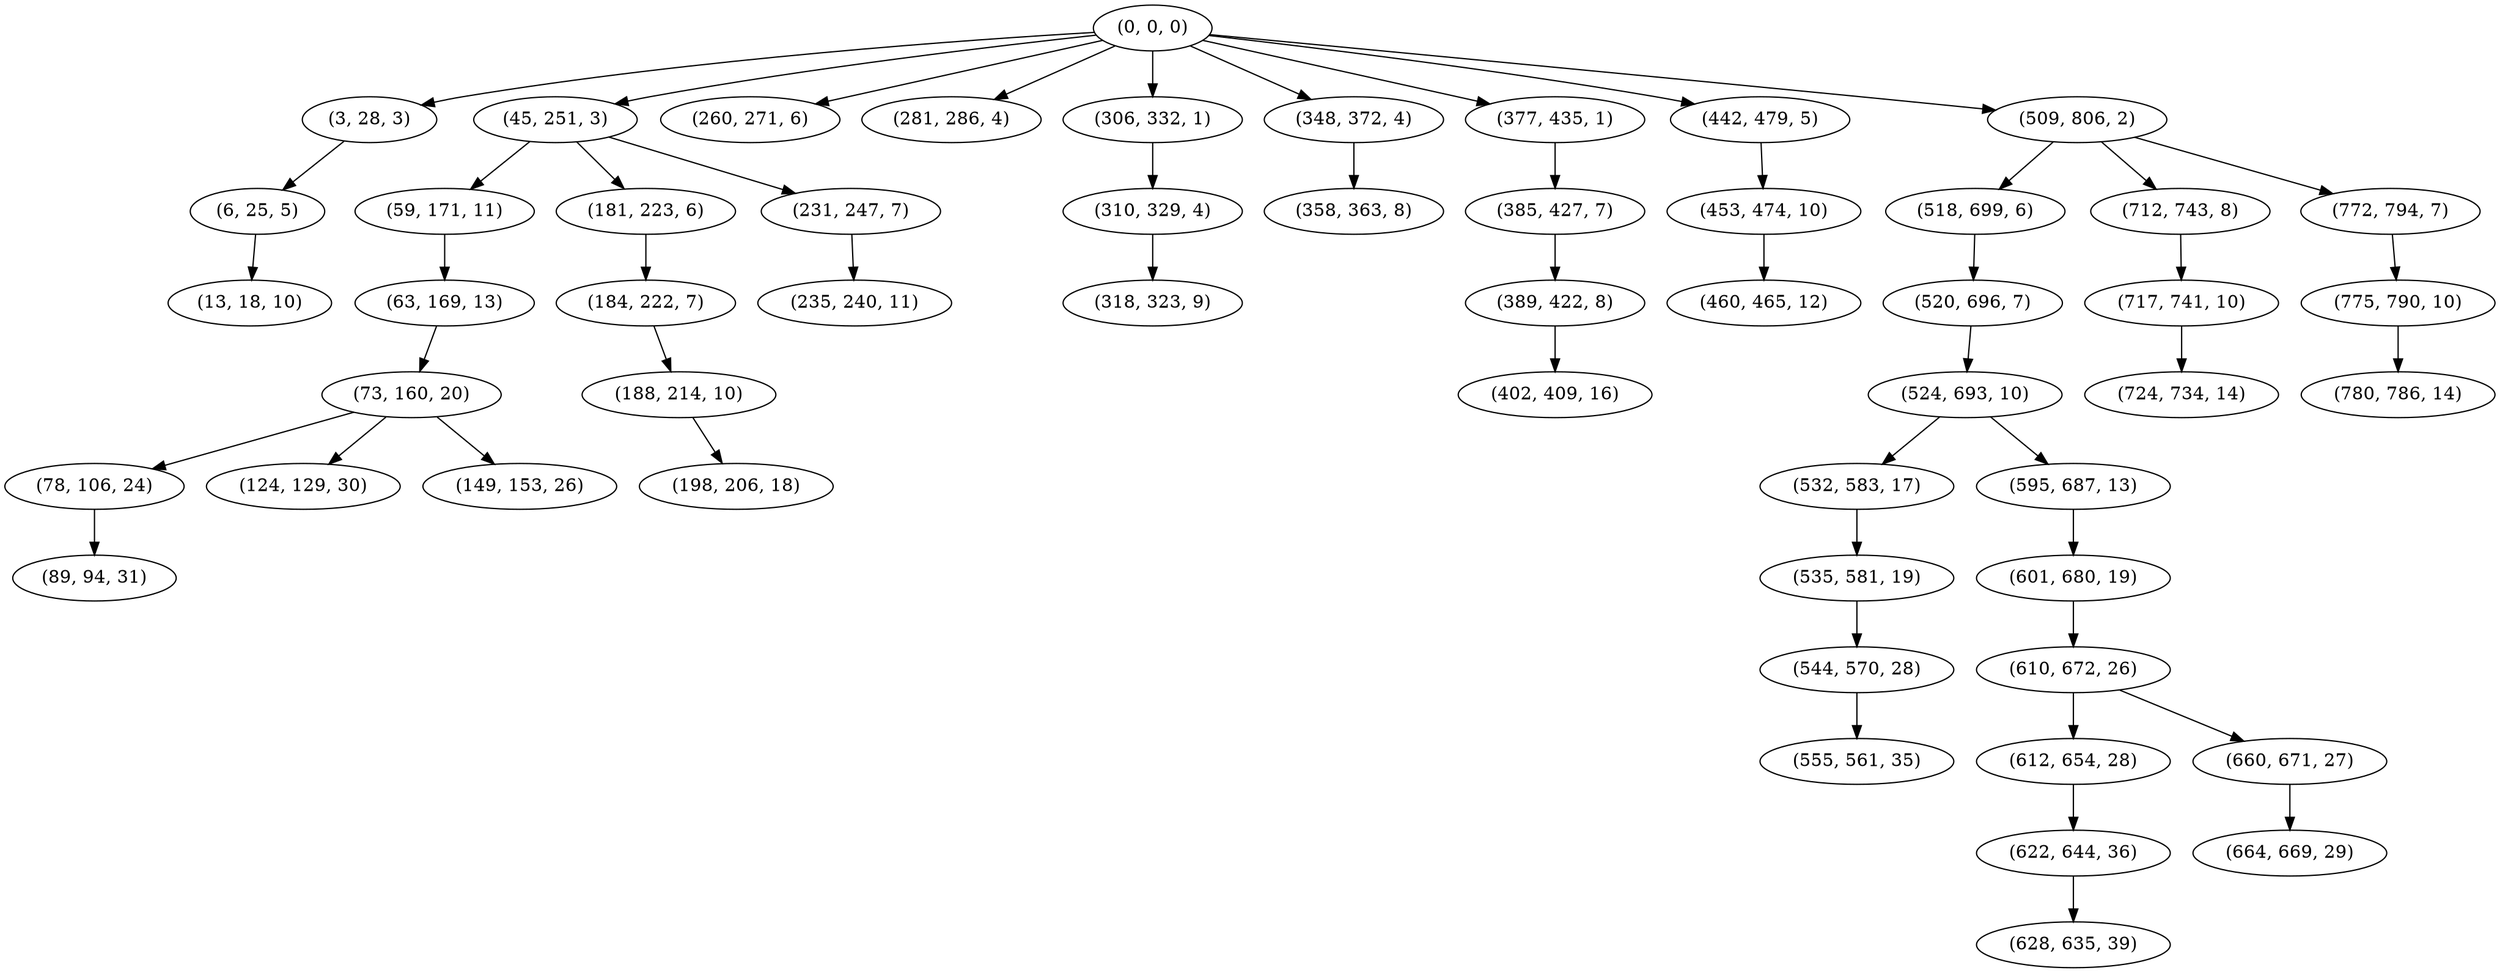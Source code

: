 digraph tree {
    "(0, 0, 0)";
    "(3, 28, 3)";
    "(6, 25, 5)";
    "(13, 18, 10)";
    "(45, 251, 3)";
    "(59, 171, 11)";
    "(63, 169, 13)";
    "(73, 160, 20)";
    "(78, 106, 24)";
    "(89, 94, 31)";
    "(124, 129, 30)";
    "(149, 153, 26)";
    "(181, 223, 6)";
    "(184, 222, 7)";
    "(188, 214, 10)";
    "(198, 206, 18)";
    "(231, 247, 7)";
    "(235, 240, 11)";
    "(260, 271, 6)";
    "(281, 286, 4)";
    "(306, 332, 1)";
    "(310, 329, 4)";
    "(318, 323, 9)";
    "(348, 372, 4)";
    "(358, 363, 8)";
    "(377, 435, 1)";
    "(385, 427, 7)";
    "(389, 422, 8)";
    "(402, 409, 16)";
    "(442, 479, 5)";
    "(453, 474, 10)";
    "(460, 465, 12)";
    "(509, 806, 2)";
    "(518, 699, 6)";
    "(520, 696, 7)";
    "(524, 693, 10)";
    "(532, 583, 17)";
    "(535, 581, 19)";
    "(544, 570, 28)";
    "(555, 561, 35)";
    "(595, 687, 13)";
    "(601, 680, 19)";
    "(610, 672, 26)";
    "(612, 654, 28)";
    "(622, 644, 36)";
    "(628, 635, 39)";
    "(660, 671, 27)";
    "(664, 669, 29)";
    "(712, 743, 8)";
    "(717, 741, 10)";
    "(724, 734, 14)";
    "(772, 794, 7)";
    "(775, 790, 10)";
    "(780, 786, 14)";
    "(0, 0, 0)" -> "(3, 28, 3)";
    "(0, 0, 0)" -> "(45, 251, 3)";
    "(0, 0, 0)" -> "(260, 271, 6)";
    "(0, 0, 0)" -> "(281, 286, 4)";
    "(0, 0, 0)" -> "(306, 332, 1)";
    "(0, 0, 0)" -> "(348, 372, 4)";
    "(0, 0, 0)" -> "(377, 435, 1)";
    "(0, 0, 0)" -> "(442, 479, 5)";
    "(0, 0, 0)" -> "(509, 806, 2)";
    "(3, 28, 3)" -> "(6, 25, 5)";
    "(6, 25, 5)" -> "(13, 18, 10)";
    "(45, 251, 3)" -> "(59, 171, 11)";
    "(45, 251, 3)" -> "(181, 223, 6)";
    "(45, 251, 3)" -> "(231, 247, 7)";
    "(59, 171, 11)" -> "(63, 169, 13)";
    "(63, 169, 13)" -> "(73, 160, 20)";
    "(73, 160, 20)" -> "(78, 106, 24)";
    "(73, 160, 20)" -> "(124, 129, 30)";
    "(73, 160, 20)" -> "(149, 153, 26)";
    "(78, 106, 24)" -> "(89, 94, 31)";
    "(181, 223, 6)" -> "(184, 222, 7)";
    "(184, 222, 7)" -> "(188, 214, 10)";
    "(188, 214, 10)" -> "(198, 206, 18)";
    "(231, 247, 7)" -> "(235, 240, 11)";
    "(306, 332, 1)" -> "(310, 329, 4)";
    "(310, 329, 4)" -> "(318, 323, 9)";
    "(348, 372, 4)" -> "(358, 363, 8)";
    "(377, 435, 1)" -> "(385, 427, 7)";
    "(385, 427, 7)" -> "(389, 422, 8)";
    "(389, 422, 8)" -> "(402, 409, 16)";
    "(442, 479, 5)" -> "(453, 474, 10)";
    "(453, 474, 10)" -> "(460, 465, 12)";
    "(509, 806, 2)" -> "(518, 699, 6)";
    "(509, 806, 2)" -> "(712, 743, 8)";
    "(509, 806, 2)" -> "(772, 794, 7)";
    "(518, 699, 6)" -> "(520, 696, 7)";
    "(520, 696, 7)" -> "(524, 693, 10)";
    "(524, 693, 10)" -> "(532, 583, 17)";
    "(524, 693, 10)" -> "(595, 687, 13)";
    "(532, 583, 17)" -> "(535, 581, 19)";
    "(535, 581, 19)" -> "(544, 570, 28)";
    "(544, 570, 28)" -> "(555, 561, 35)";
    "(595, 687, 13)" -> "(601, 680, 19)";
    "(601, 680, 19)" -> "(610, 672, 26)";
    "(610, 672, 26)" -> "(612, 654, 28)";
    "(610, 672, 26)" -> "(660, 671, 27)";
    "(612, 654, 28)" -> "(622, 644, 36)";
    "(622, 644, 36)" -> "(628, 635, 39)";
    "(660, 671, 27)" -> "(664, 669, 29)";
    "(712, 743, 8)" -> "(717, 741, 10)";
    "(717, 741, 10)" -> "(724, 734, 14)";
    "(772, 794, 7)" -> "(775, 790, 10)";
    "(775, 790, 10)" -> "(780, 786, 14)";
}
